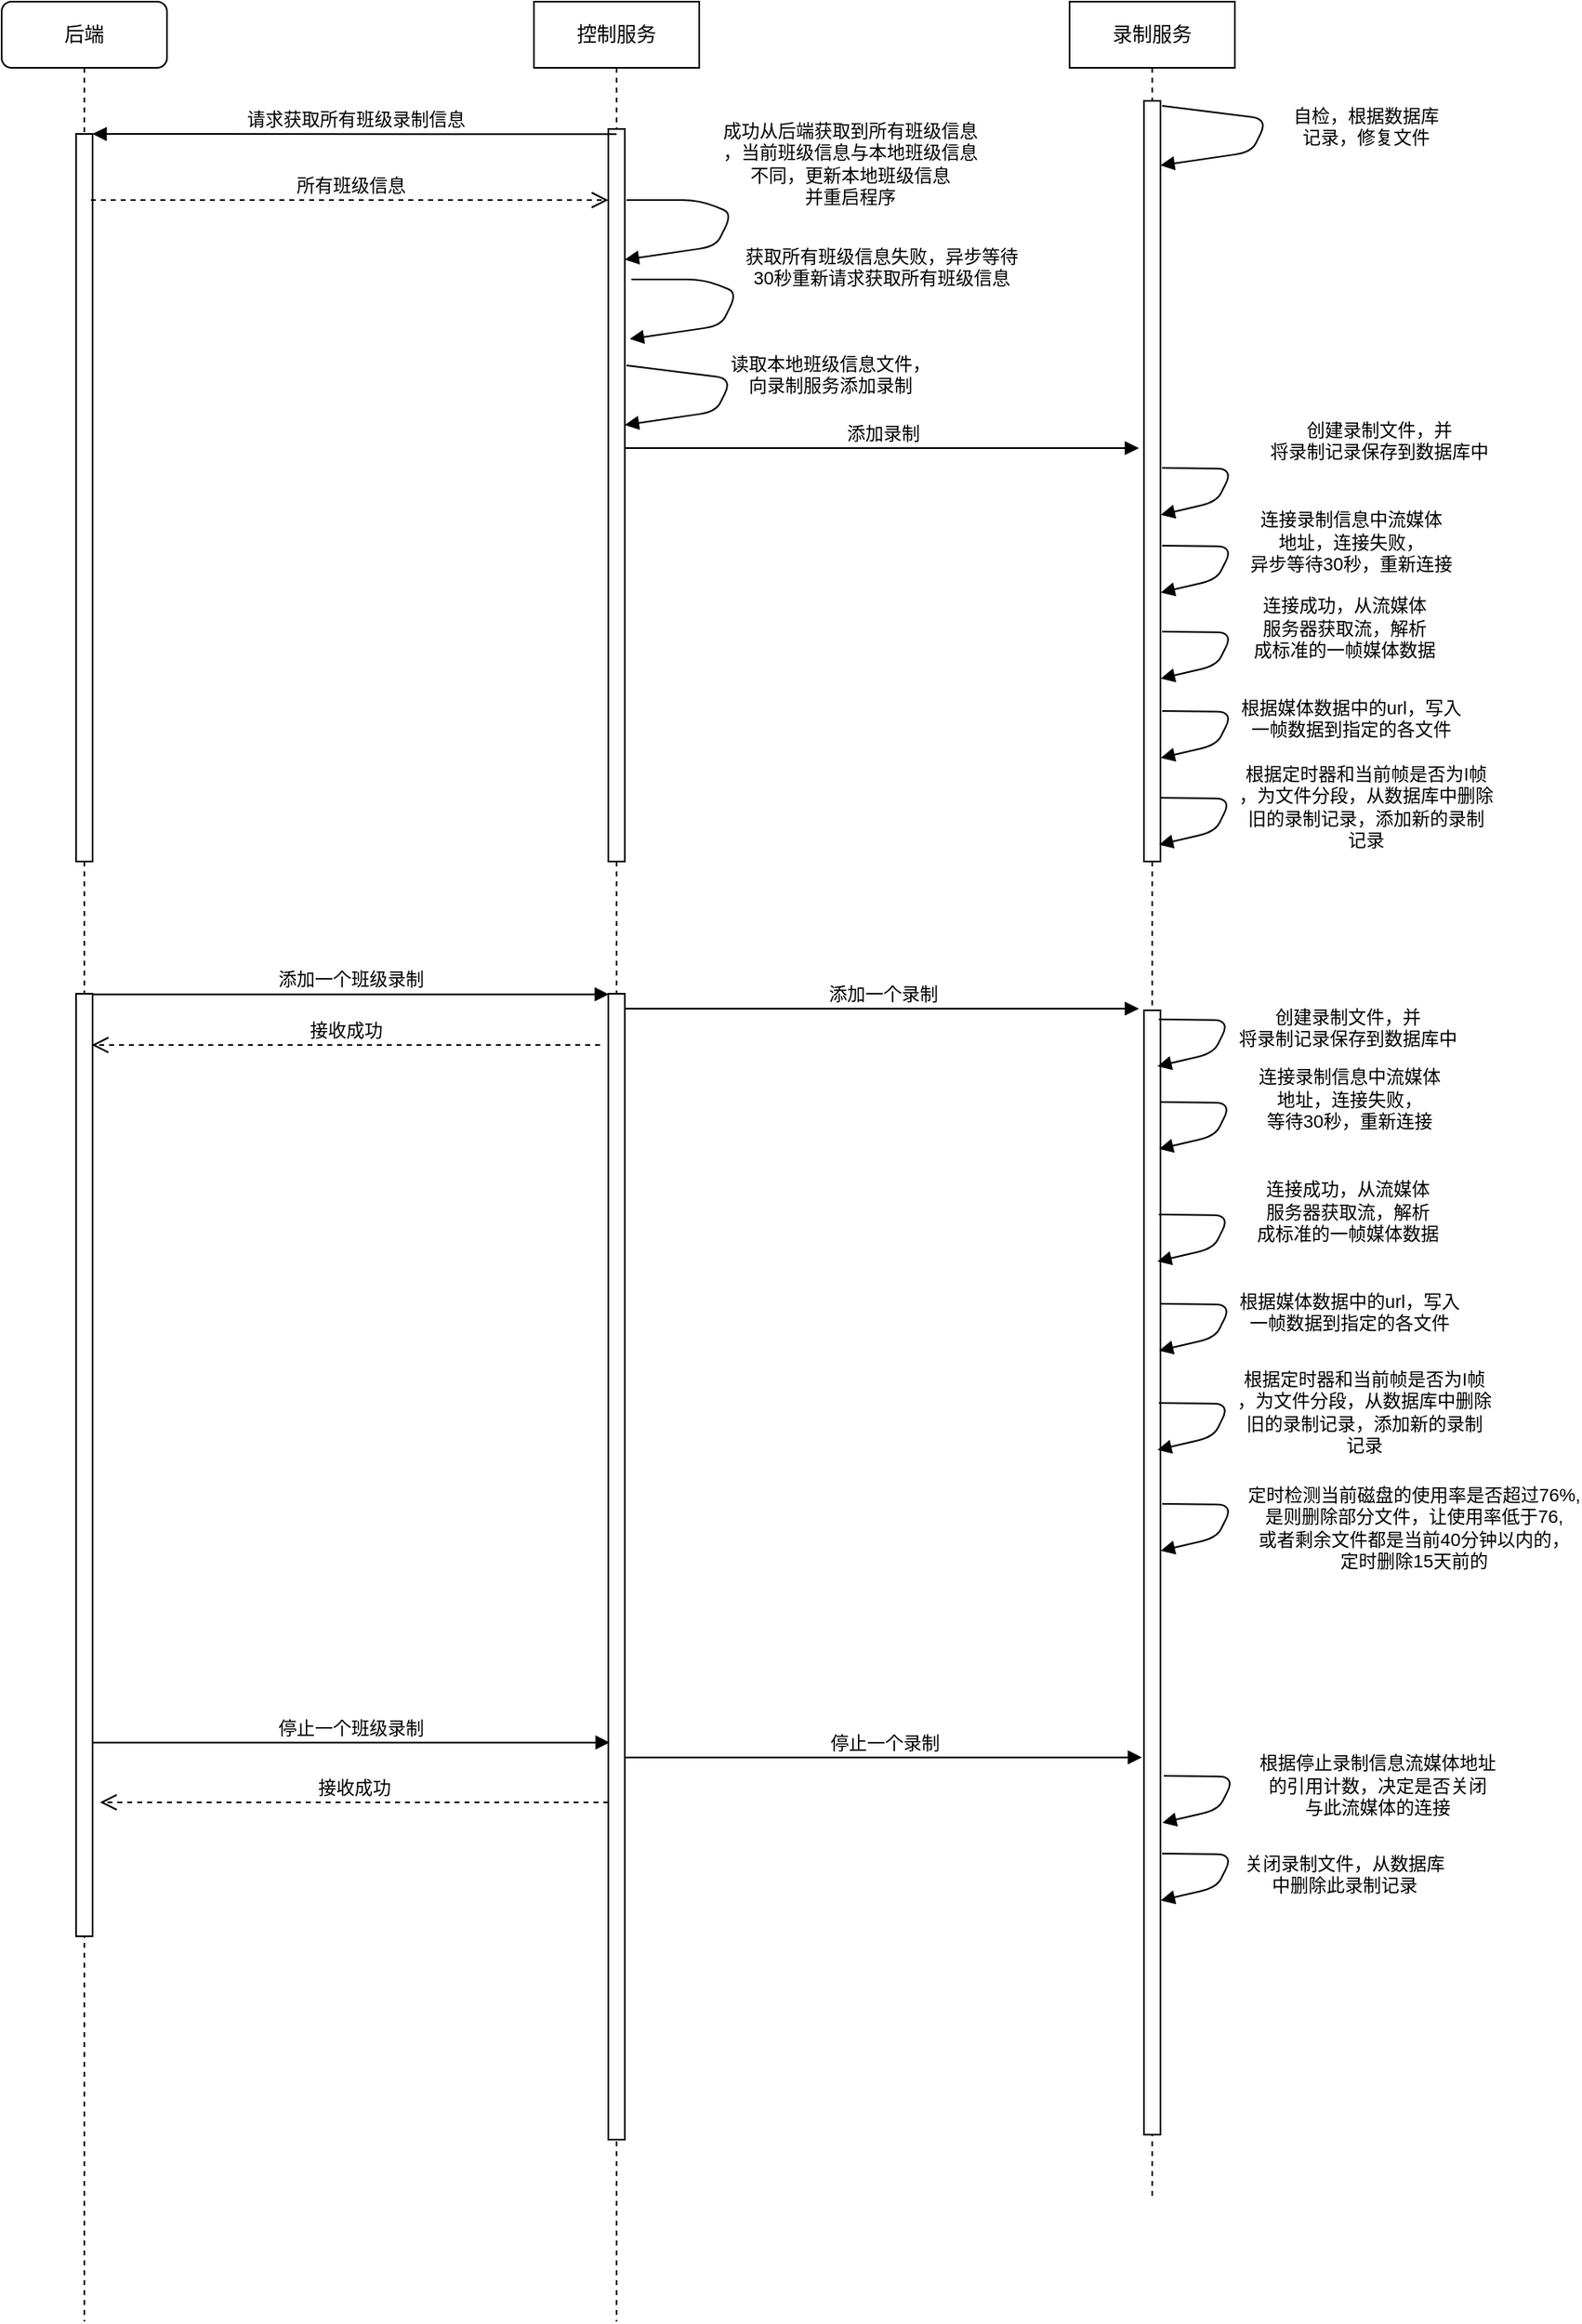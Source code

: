 <mxfile version="10.6.9" type="github"><diagram name="Page-1" id="13e1069c-82ec-6db2-03f1-153e76fe0fe0"><mxGraphModel dx="1634" dy="1621" grid="1" gridSize="10" guides="1" tooltips="1" connect="1" arrows="1" fold="1" page="1" pageScale="1" pageWidth="1100" pageHeight="850" background="#ffffff" math="0" shadow="0"><root><mxCell id="0"/><mxCell id="1" parent="0"/><mxCell id="h8kPWCYJIbzorXWL2RTq-9" value="控制服务" style="shape=umlLifeline;perimeter=lifelinePerimeter;whiteSpace=wrap;html=1;container=1;collapsible=0;recursiveResize=0;outlineConnect=0;" parent="1" vertex="1"><mxGeometry x="350" y="-440" width="100" height="1403" as="geometry"/></mxCell><mxCell id="CZ90iNv5bARCAMj9F5le-7" value="" style="html=1;points=[];perimeter=orthogonalPerimeter;" vertex="1" parent="h8kPWCYJIbzorXWL2RTq-9"><mxGeometry x="45" y="77" width="10" height="443" as="geometry"/></mxCell><mxCell id="fdlwWo933wUxKs2T_xpk-1" value="后端" style="shape=umlLifeline;perimeter=lifelinePerimeter;whiteSpace=wrap;html=1;container=1;collapsible=0;recursiveResize=0;outlineConnect=0;rounded=1;shadow=0;comic=0;labelBackgroundColor=none;strokeColor=#000000;strokeWidth=1;fillColor=#FFFFFF;fontFamily=Verdana;fontSize=12;fontColor=#000000;align=center;size=40;" parent="1" vertex="1"><mxGeometry x="28" y="-440" width="100" height="1403" as="geometry"/></mxCell><mxCell id="fdlwWo933wUxKs2T_xpk-2" value="" style="html=1;points=[];perimeter=orthogonalPerimeter;rounded=0;shadow=0;comic=0;labelBackgroundColor=none;strokeColor=#000000;strokeWidth=1;fillColor=#FFFFFF;fontFamily=Verdana;fontSize=12;fontColor=#000000;align=center;" parent="fdlwWo933wUxKs2T_xpk-1" vertex="1"><mxGeometry x="45" y="600" width="10" height="570" as="geometry"/></mxCell><mxCell id="CZ90iNv5bARCAMj9F5le-6" value="" style="html=1;points=[];perimeter=orthogonalPerimeter;" vertex="1" parent="fdlwWo933wUxKs2T_xpk-1"><mxGeometry x="45" y="80" width="10" height="440" as="geometry"/></mxCell><mxCell id="h8kPWCYJIbzorXWL2RTq-8" value="" style="html=1;points=[];perimeter=orthogonalPerimeter;rounded=0;shadow=0;comic=0;labelBackgroundColor=none;strokeColor=#000000;strokeWidth=1;fillColor=#FFFFFF;fontFamily=Verdana;fontSize=12;fontColor=#000000;align=center;" parent="1" vertex="1"><mxGeometry x="395" y="160" width="10" height="693" as="geometry"/></mxCell><mxCell id="h8kPWCYJIbzorXWL2RTq-11" value="录制服务" style="shape=umlLifeline;perimeter=lifelinePerimeter;whiteSpace=wrap;html=1;container=1;collapsible=0;recursiveResize=0;outlineConnect=0;" parent="1" vertex="1"><mxGeometry x="674" y="-440" width="100" height="1330" as="geometry"/></mxCell><mxCell id="h8kPWCYJIbzorXWL2RTq-16" value="&lt;div&gt;自检，根据数据库&lt;/div&gt;&lt;div&gt;记录，修复文件&lt;/div&gt;" style="html=1;verticalAlign=bottom;endArrow=block;entryX=1.117;entryY=0.067;entryDx=0;entryDy=0;entryPerimeter=0;exitX=1.2;exitY=0.006;exitDx=0;exitDy=0;exitPerimeter=0;" parent="h8kPWCYJIbzorXWL2RTq-11" edge="1"><mxGeometry x="-0.094" y="-62" width="80" relative="1" as="geometry"><mxPoint x="56" y="63" as="sourcePoint"/><mxPoint x="55" y="99" as="targetPoint"/><Array as="points"><mxPoint x="120" y="71"/><mxPoint x="110" y="91"/></Array><mxPoint x="114" y="48" as="offset"/></mxGeometry></mxCell><mxCell id="CZ90iNv5bARCAMj9F5le-1" value="" style="html=1;points=[];perimeter=orthogonalPerimeter;" vertex="1" parent="h8kPWCYJIbzorXWL2RTq-11"><mxGeometry x="45" y="610" width="10" height="680" as="geometry"/></mxCell><mxCell id="CZ90iNv5bARCAMj9F5le-2" value="" style="html=1;points=[];perimeter=orthogonalPerimeter;" vertex="1" parent="h8kPWCYJIbzorXWL2RTq-11"><mxGeometry x="45" y="60" width="10" height="460" as="geometry"/></mxCell><mxCell id="h8kPWCYJIbzorXWL2RTq-17" value="添加一个班级录制" style="html=1;verticalAlign=bottom;endArrow=block;entryX=0.033;entryY=0.078;entryDx=0;entryDy=0;entryPerimeter=0;" parent="1" edge="1"><mxGeometry width="80" relative="1" as="geometry"><mxPoint x="82.5" y="160.333" as="sourcePoint"/><mxPoint x="395.333" y="160.333" as="targetPoint"/></mxGeometry></mxCell><mxCell id="h8kPWCYJIbzorXWL2RTq-18" value="请求获取所有班级录制信息" style="html=1;verticalAlign=bottom;endArrow=block;exitX=0.5;exitY=0.007;exitDx=0;exitDy=0;exitPerimeter=0;" parent="1" source="CZ90iNv5bARCAMj9F5le-7" edge="1"><mxGeometry width="80" relative="1" as="geometry"><mxPoint x="390" y="-360" as="sourcePoint"/><mxPoint x="83" y="-360" as="targetPoint"/></mxGeometry></mxCell><mxCell id="h8kPWCYJIbzorXWL2RTq-19" value="所有班级信息" style="html=1;verticalAlign=bottom;endArrow=open;dashed=1;endSize=8;entryX=0.117;entryY=0.059;entryDx=0;entryDy=0;entryPerimeter=0;" parent="1" edge="1"><mxGeometry x="0.004" relative="1" as="geometry"><mxPoint x="82" y="-320" as="sourcePoint"/><mxPoint x="395" y="-320" as="targetPoint"/><mxPoint as="offset"/></mxGeometry></mxCell><mxCell id="h8kPWCYJIbzorXWL2RTq-20" value="添加一个录制" style="html=1;verticalAlign=bottom;endArrow=block;" parent="1" edge="1"><mxGeometry width="80" relative="1" as="geometry"><mxPoint x="405" y="169" as="sourcePoint"/><mxPoint x="716" y="169" as="targetPoint"/></mxGeometry></mxCell><mxCell id="h8kPWCYJIbzorXWL2RTq-21" value="&lt;div&gt;创建录制文件，并&lt;/div&gt;&lt;div&gt;将录制记录保存到数据库中&lt;/div&gt;" style="html=1;verticalAlign=bottom;endArrow=block;entryX=1.117;entryY=0.067;entryDx=0;entryDy=0;entryPerimeter=0;exitX=1.2;exitY=0.006;exitDx=0;exitDy=0;exitPerimeter=0;" parent="1" edge="1"><mxGeometry x="-0.141" y="-74" width="80" relative="1" as="geometry"><mxPoint x="728" y="175.5" as="sourcePoint"/><mxPoint x="727.167" y="203.833" as="targetPoint"/><Array as="points"><mxPoint x="771" y="176"/><mxPoint x="761" y="196"/></Array><mxPoint x="137" y="53" as="offset"/></mxGeometry></mxCell><mxCell id="h8kPWCYJIbzorXWL2RTq-22" value="&lt;div&gt;连接录制信息中流媒体&lt;/div&gt;&lt;div&gt;地址，连接失败，&lt;/div&gt;&lt;div&gt;等待30秒，重新连接&lt;/div&gt;" style="html=1;verticalAlign=bottom;endArrow=block;entryX=1.117;entryY=0.067;entryDx=0;entryDy=0;entryPerimeter=0;exitX=1.2;exitY=0.006;exitDx=0;exitDy=0;exitPerimeter=0;" parent="1" edge="1"><mxGeometry x="-0.141" y="-74" width="80" relative="1" as="geometry"><mxPoint x="729" y="225.5" as="sourcePoint"/><mxPoint x="728.167" y="253.833" as="targetPoint"/><Array as="points"><mxPoint x="772" y="226"/><mxPoint x="762" y="246"/></Array><mxPoint x="137" y="53" as="offset"/></mxGeometry></mxCell><mxCell id="h8kPWCYJIbzorXWL2RTq-23" value="&lt;div&gt;连接成功，从流媒体&lt;/div&gt;&lt;div&gt;服务器获取流，解析&lt;/div&gt;&lt;div&gt;成标准的一帧媒体数据&lt;/div&gt;" style="html=1;verticalAlign=bottom;endArrow=block;entryX=1.117;entryY=0.067;entryDx=0;entryDy=0;entryPerimeter=0;exitX=1.2;exitY=0.006;exitDx=0;exitDy=0;exitPerimeter=0;" parent="1" edge="1"><mxGeometry x="-0.141" y="-74" width="80" relative="1" as="geometry"><mxPoint x="728" y="293.5" as="sourcePoint"/><mxPoint x="727.167" y="321.833" as="targetPoint"/><Array as="points"><mxPoint x="771" y="294"/><mxPoint x="761" y="314"/></Array><mxPoint x="137" y="53" as="offset"/></mxGeometry></mxCell><mxCell id="h8kPWCYJIbzorXWL2RTq-24" value="接收成功" style="html=1;verticalAlign=bottom;endArrow=open;dashed=1;endSize=8;" parent="1" edge="1"><mxGeometry x="0.004" relative="1" as="geometry"><mxPoint x="390" y="191" as="sourcePoint"/><mxPoint x="82.5" y="191" as="targetPoint"/><mxPoint as="offset"/></mxGeometry></mxCell><mxCell id="h8kPWCYJIbzorXWL2RTq-26" value="&lt;div&gt;根据媒体数据中的url，写入&lt;/div&gt;&lt;div&gt;一帧数据到指定的各文件&lt;br&gt;&lt;/div&gt;" style="html=1;verticalAlign=bottom;endArrow=block;entryX=1.117;entryY=0.067;entryDx=0;entryDy=0;entryPerimeter=0;exitX=1.2;exitY=0.006;exitDx=0;exitDy=0;exitPerimeter=0;" parent="1" edge="1"><mxGeometry x="-0.141" y="-74" width="80" relative="1" as="geometry"><mxPoint x="729" y="347.5" as="sourcePoint"/><mxPoint x="728.167" y="375.833" as="targetPoint"/><Array as="points"><mxPoint x="772" y="348"/><mxPoint x="762" y="368"/></Array><mxPoint x="137" y="53" as="offset"/></mxGeometry></mxCell><mxCell id="h8kPWCYJIbzorXWL2RTq-27" value="&lt;div&gt;根据定时器和当前帧是否为I帧&lt;/div&gt;&lt;div&gt;，为文件分段，从数据库中删除&lt;/div&gt;&lt;div&gt;旧的录制记录，添加新的录制&lt;/div&gt;&lt;div&gt;记录&lt;br&gt;&lt;/div&gt;" style="html=1;verticalAlign=bottom;endArrow=block;entryX=1.117;entryY=0.067;entryDx=0;entryDy=0;entryPerimeter=0;exitX=1.2;exitY=0.006;exitDx=0;exitDy=0;exitPerimeter=0;" parent="1" edge="1"><mxGeometry x="-0.141" y="-88" width="80" relative="1" as="geometry"><mxPoint x="728" y="407.5" as="sourcePoint"/><mxPoint x="727.167" y="435.833" as="targetPoint"/><Array as="points"><mxPoint x="771" y="408"/><mxPoint x="761" y="428"/></Array><mxPoint x="160" y="73" as="offset"/></mxGeometry></mxCell><mxCell id="h8kPWCYJIbzorXWL2RTq-28" value="&lt;div&gt;定时检测当前磁盘的使用率是否超过76%,&lt;/div&gt;&lt;div&gt;是则删除部分文件，让使用率低于76,&lt;/div&gt;&lt;div&gt;或者剩余文件都是当前40分钟以内的，&lt;/div&gt;&lt;div&gt;定时删除15天前的&lt;br&gt;&lt;/div&gt;" style="html=1;verticalAlign=bottom;endArrow=block;entryX=1.117;entryY=0.067;entryDx=0;entryDy=0;entryPerimeter=0;exitX=1.2;exitY=0.006;exitDx=0;exitDy=0;exitPerimeter=0;" parent="1" edge="1"><mxGeometry x="-0.141" y="-117" width="80" relative="1" as="geometry"><mxPoint x="730" y="468.5" as="sourcePoint"/><mxPoint x="729.167" y="496.833" as="targetPoint"/><Array as="points"><mxPoint x="773" y="469"/><mxPoint x="763" y="489"/></Array><mxPoint x="214" y="95" as="offset"/></mxGeometry></mxCell><mxCell id="h8kPWCYJIbzorXWL2RTq-52" value="停止一个班级录制" style="html=1;verticalAlign=bottom;endArrow=block;entryX=0.033;entryY=0.078;entryDx=0;entryDy=0;entryPerimeter=0;" parent="1" edge="1"><mxGeometry width="80" relative="1" as="geometry"><mxPoint x="83" y="612.833" as="sourcePoint"/><mxPoint x="395.833" y="612.833" as="targetPoint"/></mxGeometry></mxCell><mxCell id="h8kPWCYJIbzorXWL2RTq-53" value="接收成功" style="html=1;verticalAlign=bottom;endArrow=open;dashed=1;endSize=8;" parent="1" edge="1"><mxGeometry x="0.004" relative="1" as="geometry"><mxPoint x="395" y="649" as="sourcePoint"/><mxPoint x="87.5" y="649" as="targetPoint"/><mxPoint as="offset"/></mxGeometry></mxCell><mxCell id="h8kPWCYJIbzorXWL2RTq-55" value="停止一个录制" style="html=1;verticalAlign=bottom;endArrow=block;entryX=0.033;entryY=0.078;entryDx=0;entryDy=0;entryPerimeter=0;" parent="1" edge="1"><mxGeometry width="80" relative="1" as="geometry"><mxPoint x="405" y="621.833" as="sourcePoint"/><mxPoint x="717.833" y="621.833" as="targetPoint"/></mxGeometry></mxCell><mxCell id="h8kPWCYJIbzorXWL2RTq-58" value="&lt;div&gt;根据停止录制信息流媒体地址&lt;/div&gt;&lt;div&gt;的引用计数，决定是否关闭&lt;/div&gt;&lt;div&gt;与此流媒体的连接&lt;br&gt;&lt;/div&gt;" style="html=1;verticalAlign=bottom;endArrow=block;entryX=1.117;entryY=0.067;entryDx=0;entryDy=0;entryPerimeter=0;exitX=1.2;exitY=0.006;exitDx=0;exitDy=0;exitPerimeter=0;" parent="1" edge="1"><mxGeometry x="-0.141" y="-90" width="80" relative="1" as="geometry"><mxPoint x="731" y="633" as="sourcePoint"/><mxPoint x="730.167" y="661.333" as="targetPoint"/><Array as="points"><mxPoint x="774" y="633.5"/><mxPoint x="764" y="653.5"/></Array><mxPoint x="166" y="68" as="offset"/></mxGeometry></mxCell><mxCell id="h8kPWCYJIbzorXWL2RTq-59" value="&lt;div&gt;关闭录制文件，从数据库&lt;/div&gt;&lt;div&gt;中删除此录制记录&lt;/div&gt;" style="html=1;verticalAlign=bottom;endArrow=block;entryX=1.117;entryY=0.067;entryDx=0;entryDy=0;entryPerimeter=0;exitX=1.2;exitY=0.006;exitDx=0;exitDy=0;exitPerimeter=0;" parent="1" edge="1"><mxGeometry x="-0.141" y="-73" width="80" relative="1" as="geometry"><mxPoint x="730" y="680" as="sourcePoint"/><mxPoint x="729.167" y="708.333" as="targetPoint"/><Array as="points"><mxPoint x="773" y="680.5"/><mxPoint x="763" y="700.5"/></Array><mxPoint x="132" y="60" as="offset"/></mxGeometry></mxCell><mxCell id="CZ90iNv5bARCAMj9F5le-3" value="&lt;div&gt;成功从后端获取到所有班级信息&lt;/div&gt;&lt;div&gt;，当前班级信息与本地班级信息&lt;/div&gt;&lt;div&gt;不同，更新本地班级信息&lt;/div&gt;&lt;div&gt;并重启程序&lt;/div&gt;" style="html=1;verticalAlign=bottom;endArrow=block;entryX=1.117;entryY=0.067;entryDx=0;entryDy=0;entryPerimeter=0;exitX=1.2;exitY=0.006;exitDx=0;exitDy=0;exitPerimeter=0;" edge="1" parent="1"><mxGeometry x="-0.086" y="70" width="80" relative="1" as="geometry"><mxPoint x="406" y="-320" as="sourcePoint"/><mxPoint x="405" y="-284" as="targetPoint"/><Array as="points"><mxPoint x="450" y="-320"/><mxPoint x="470" y="-312"/><mxPoint x="460" y="-292"/></Array><mxPoint x="8" y="-32" as="offset"/></mxGeometry></mxCell><mxCell id="CZ90iNv5bARCAMj9F5le-5" value="&lt;div&gt;读取本地班级信息文件，&lt;/div&gt;&lt;div&gt;向录制服务添加录制&lt;br&gt;&lt;/div&gt;" style="html=1;verticalAlign=bottom;endArrow=block;entryX=1.117;entryY=0.067;entryDx=0;entryDy=0;entryPerimeter=0;exitX=1.2;exitY=0.006;exitDx=0;exitDy=0;exitPerimeter=0;" edge="1" parent="1"><mxGeometry x="-0.094" y="-61" width="80" relative="1" as="geometry"><mxPoint x="406" y="-220" as="sourcePoint"/><mxPoint x="405" y="-184" as="targetPoint"/><Array as="points"><mxPoint x="470" y="-212"/><mxPoint x="460" y="-192"/></Array><mxPoint x="114" y="40" as="offset"/></mxGeometry></mxCell><mxCell id="CZ90iNv5bARCAMj9F5le-8" value="添加录制" style="html=1;verticalAlign=bottom;endArrow=block;" edge="1" parent="1"><mxGeometry width="80" relative="1" as="geometry"><mxPoint x="405" y="-170" as="sourcePoint"/><mxPoint x="716" y="-170" as="targetPoint"/></mxGeometry></mxCell><mxCell id="CZ90iNv5bARCAMj9F5le-15" value="&lt;div&gt;创建录制文件，并&lt;/div&gt;&lt;div&gt;将录制记录保存到数据库中&lt;/div&gt;" style="html=1;verticalAlign=bottom;endArrow=block;entryX=1.117;entryY=0.067;entryDx=0;entryDy=0;entryPerimeter=0;exitX=1.2;exitY=0.006;exitDx=0;exitDy=0;exitPerimeter=0;" edge="1" parent="1"><mxGeometry x="-0.141" y="88" width="80" relative="1" as="geometry"><mxPoint x="730" y="-158" as="sourcePoint"/><mxPoint x="729.167" y="-129.667" as="targetPoint"/><Array as="points"><mxPoint x="773" y="-157.5"/><mxPoint x="763" y="-137.5"/></Array><mxPoint x="9" y="-41" as="offset"/></mxGeometry></mxCell><mxCell id="CZ90iNv5bARCAMj9F5le-16" value="&lt;div&gt;连接录制信息中流媒体&lt;/div&gt;&lt;div&gt;地址，连接失败，&lt;/div&gt;&lt;div&gt;异步等待30秒，重新连接&lt;/div&gt;" style="html=1;verticalAlign=bottom;endArrow=block;entryX=1.117;entryY=0.067;entryDx=0;entryDy=0;entryPerimeter=0;exitX=1.2;exitY=0.006;exitDx=0;exitDy=0;exitPerimeter=0;" edge="1" parent="1"><mxGeometry x="-0.141" y="-74" width="80" relative="1" as="geometry"><mxPoint x="730" y="-111" as="sourcePoint"/><mxPoint x="729.167" y="-82.667" as="targetPoint"/><Array as="points"><mxPoint x="773" y="-110.5"/><mxPoint x="763" y="-90.5"/></Array><mxPoint x="137" y="53" as="offset"/></mxGeometry></mxCell><mxCell id="CZ90iNv5bARCAMj9F5le-17" value="&lt;div&gt;连接成功，从流媒体&lt;/div&gt;&lt;div&gt;服务器获取流，解析&lt;/div&gt;&lt;div&gt;成标准的一帧媒体数据&lt;/div&gt;" style="html=1;verticalAlign=bottom;endArrow=block;entryX=1.117;entryY=0.067;entryDx=0;entryDy=0;entryPerimeter=0;exitX=1.2;exitY=0.006;exitDx=0;exitDy=0;exitPerimeter=0;" edge="1" parent="1"><mxGeometry x="-0.141" y="-70" width="80" relative="1" as="geometry"><mxPoint x="730" y="-59" as="sourcePoint"/><mxPoint x="729.167" y="-30.667" as="targetPoint"/><Array as="points"><mxPoint x="773" y="-58.5"/><mxPoint x="763" y="-38.5"/></Array><mxPoint x="130" y="51" as="offset"/></mxGeometry></mxCell><mxCell id="CZ90iNv5bARCAMj9F5le-18" value="&lt;div&gt;根据媒体数据中的url，写入&lt;/div&gt;&lt;div&gt;一帧数据到指定的各文件&lt;br&gt;&lt;/div&gt;" style="html=1;verticalAlign=bottom;endArrow=block;entryX=1.117;entryY=0.067;entryDx=0;entryDy=0;entryPerimeter=0;exitX=1.2;exitY=0.006;exitDx=0;exitDy=0;exitPerimeter=0;" edge="1" parent="1"><mxGeometry x="-0.141" y="-74" width="80" relative="1" as="geometry"><mxPoint x="730" y="-11" as="sourcePoint"/><mxPoint x="729.167" y="17.333" as="targetPoint"/><Array as="points"><mxPoint x="773" y="-10.5"/><mxPoint x="763" y="9.5"/></Array><mxPoint x="137" y="53" as="offset"/></mxGeometry></mxCell><mxCell id="CZ90iNv5bARCAMj9F5le-19" value="&lt;div&gt;根据定时器和当前帧是否为I帧&lt;/div&gt;&lt;div&gt;，为文件分段，从数据库中删除&lt;/div&gt;&lt;div&gt;旧的录制记录，添加新的录制&lt;/div&gt;&lt;div&gt;记录&lt;br&gt;&lt;/div&gt;" style="html=1;verticalAlign=bottom;endArrow=block;entryX=1.117;entryY=0.067;entryDx=0;entryDy=0;entryPerimeter=0;exitX=1.2;exitY=0.006;exitDx=0;exitDy=0;exitPerimeter=0;" edge="1" parent="1"><mxGeometry x="-0.141" y="-88" width="80" relative="1" as="geometry"><mxPoint x="729" y="41.5" as="sourcePoint"/><mxPoint x="728.167" y="69.833" as="targetPoint"/><Array as="points"><mxPoint x="772" y="42"/><mxPoint x="762" y="62"/></Array><mxPoint x="160" y="73" as="offset"/></mxGeometry></mxCell><mxCell id="CZ90iNv5bARCAMj9F5le-22" value="&lt;div&gt;获取所有班级信息失败，异步等待&lt;/div&gt;&lt;div&gt;30秒重新请求获取所有班级信息&lt;/div&gt;" style="html=1;verticalAlign=bottom;endArrow=block;entryX=1.117;entryY=0.067;entryDx=0;entryDy=0;entryPerimeter=0;exitX=1.2;exitY=0.006;exitDx=0;exitDy=0;exitPerimeter=0;" edge="1" parent="1"><mxGeometry x="-0.086" y="87" width="80" relative="1" as="geometry"><mxPoint x="409" y="-272" as="sourcePoint"/><mxPoint x="408" y="-236" as="targetPoint"/><Array as="points"><mxPoint x="453" y="-272"/><mxPoint x="473" y="-264"/><mxPoint x="463" y="-244"/></Array><mxPoint x="9" y="-39" as="offset"/></mxGeometry></mxCell></root></mxGraphModel></diagram></mxfile>